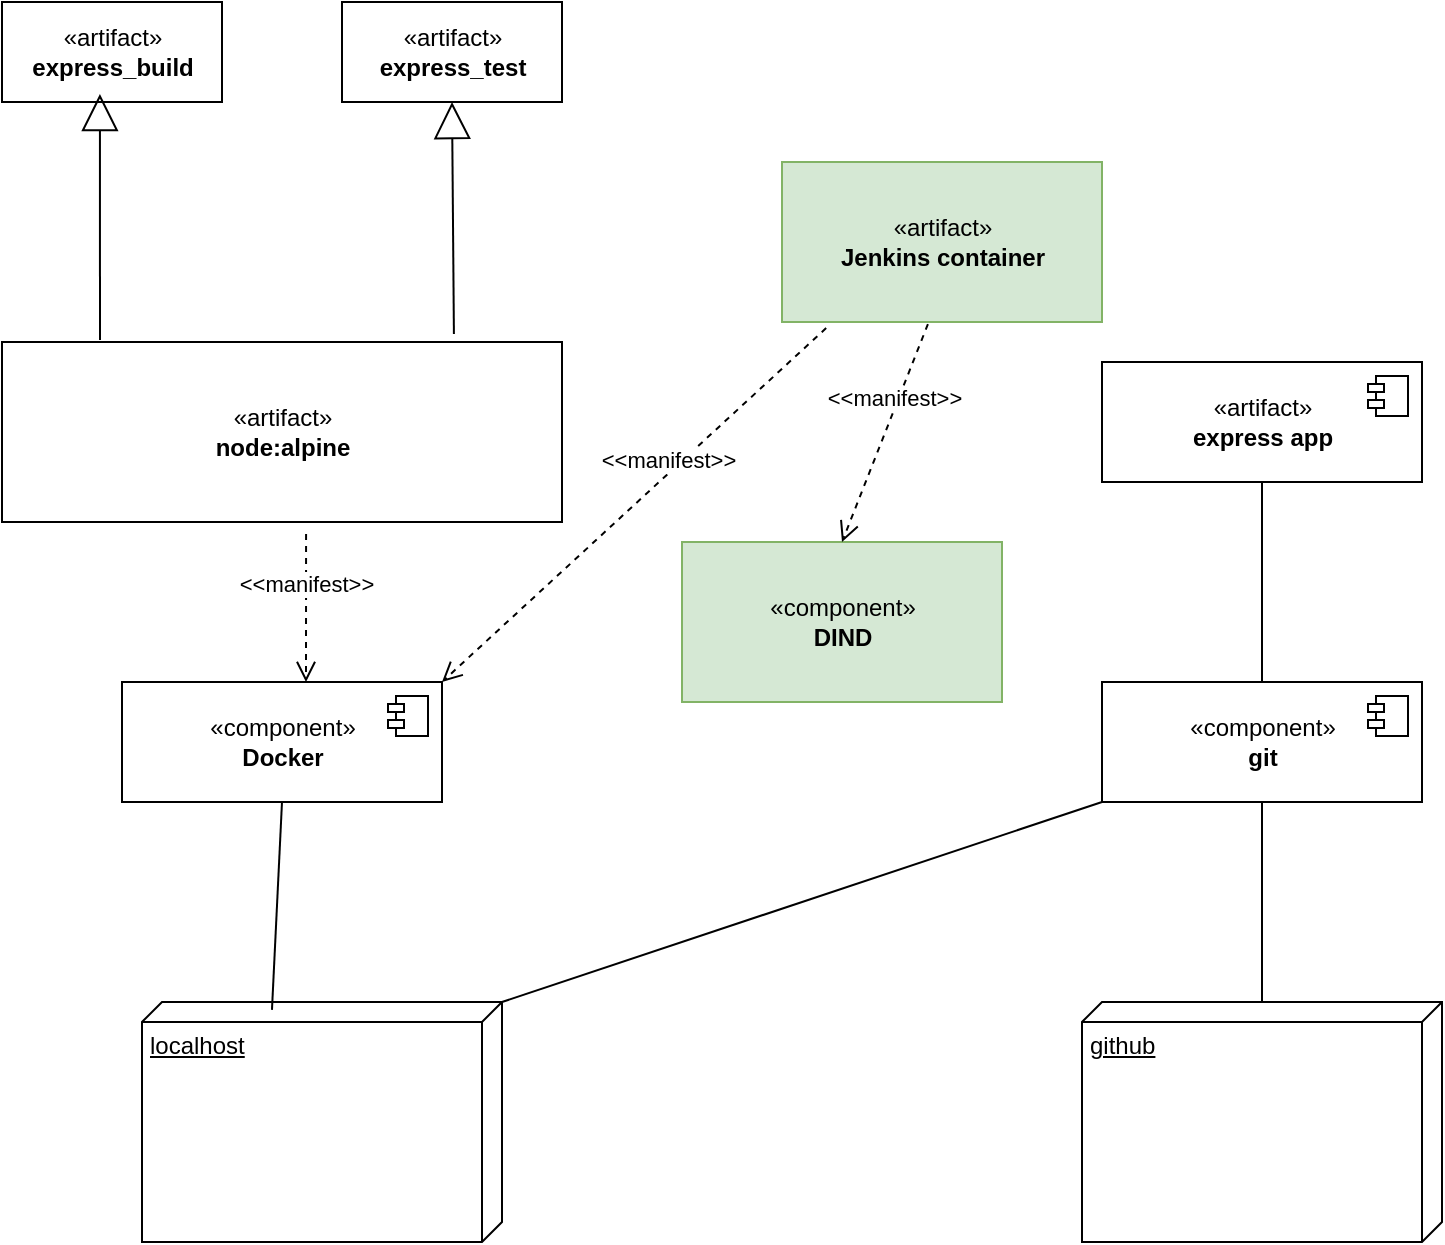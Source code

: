 <mxfile version="18.0.3" type="github">
  <diagram id="h6pFfzqSMLli_m01dqlZ" name="Page-1">
    <mxGraphModel dx="1422" dy="906" grid="1" gridSize="10" guides="1" tooltips="1" connect="1" arrows="1" fold="1" page="1" pageScale="1" pageWidth="827" pageHeight="1169" math="0" shadow="0">
      <root>
        <mxCell id="0" />
        <mxCell id="1" parent="0" />
        <mxCell id="oPCOlYAt7QM63Fq-ngoG-1" value="«artifact»&lt;br&gt;&lt;b&gt;Jenkins container&lt;/b&gt;" style="html=1;fillColor=#d5e8d4;strokeColor=#82b366;" parent="1" vertex="1">
          <mxGeometry x="430" y="200" width="160" height="80" as="geometry" />
        </mxCell>
        <mxCell id="oPCOlYAt7QM63Fq-ngoG-2" value="localhost" style="verticalAlign=top;align=left;spacingTop=8;spacingLeft=2;spacingRight=12;shape=cube;size=10;direction=south;fontStyle=4;html=1;" parent="1" vertex="1">
          <mxGeometry x="110" y="620" width="180" height="120" as="geometry" />
        </mxCell>
        <mxCell id="oPCOlYAt7QM63Fq-ngoG-3" value="github" style="verticalAlign=top;align=left;spacingTop=8;spacingLeft=2;spacingRight=12;shape=cube;size=10;direction=south;fontStyle=4;html=1;" parent="1" vertex="1">
          <mxGeometry x="580" y="620" width="180" height="120" as="geometry" />
        </mxCell>
        <mxCell id="oPCOlYAt7QM63Fq-ngoG-15" value="«component»&lt;br&gt;&lt;b&gt;DIND&lt;/b&gt;" style="html=1;fillColor=#d5e8d4;strokeColor=#82b366;" parent="1" vertex="1">
          <mxGeometry x="380" y="390" width="160" height="80" as="geometry" />
        </mxCell>
        <mxCell id="oPCOlYAt7QM63Fq-ngoG-22" value="«component»&lt;br&gt;&lt;b&gt;git&lt;/b&gt;" style="html=1;dropTarget=0;" parent="1" vertex="1">
          <mxGeometry x="590" y="460" width="160" height="60" as="geometry" />
        </mxCell>
        <mxCell id="oPCOlYAt7QM63Fq-ngoG-23" value="" style="shape=module;jettyWidth=8;jettyHeight=4;" parent="oPCOlYAt7QM63Fq-ngoG-22" vertex="1">
          <mxGeometry x="1" width="20" height="20" relative="1" as="geometry">
            <mxPoint x="-27" y="7" as="offset" />
          </mxGeometry>
        </mxCell>
        <mxCell id="oPCOlYAt7QM63Fq-ngoG-24" value="«artifact»&lt;br&gt;&lt;b&gt;express app&lt;/b&gt;" style="html=1;dropTarget=0;" parent="1" vertex="1">
          <mxGeometry x="590" y="300" width="160" height="60" as="geometry" />
        </mxCell>
        <mxCell id="oPCOlYAt7QM63Fq-ngoG-25" value="" style="shape=module;jettyWidth=8;jettyHeight=4;" parent="oPCOlYAt7QM63Fq-ngoG-24" vertex="1">
          <mxGeometry x="1" width="20" height="20" relative="1" as="geometry">
            <mxPoint x="-27" y="7" as="offset" />
          </mxGeometry>
        </mxCell>
        <mxCell id="oPCOlYAt7QM63Fq-ngoG-26" value="«component»&lt;br&gt;&lt;b&gt;Docker&lt;/b&gt;" style="html=1;dropTarget=0;" parent="1" vertex="1">
          <mxGeometry x="100" y="460" width="160" height="60" as="geometry" />
        </mxCell>
        <mxCell id="oPCOlYAt7QM63Fq-ngoG-27" value="" style="shape=module;jettyWidth=8;jettyHeight=4;" parent="oPCOlYAt7QM63Fq-ngoG-26" vertex="1">
          <mxGeometry x="1" width="20" height="20" relative="1" as="geometry">
            <mxPoint x="-27" y="7" as="offset" />
          </mxGeometry>
        </mxCell>
        <mxCell id="oPCOlYAt7QM63Fq-ngoG-29" value="«artifact»&lt;br&gt;&lt;b&gt;node:alpine&lt;/b&gt;" style="html=1;" parent="1" vertex="1">
          <mxGeometry x="40" y="290" width="280" height="90" as="geometry" />
        </mxCell>
        <mxCell id="oPCOlYAt7QM63Fq-ngoG-30" value="«artifact»&lt;br&gt;&lt;b&gt;express_build&lt;/b&gt;" style="html=1;" parent="1" vertex="1">
          <mxGeometry x="40" y="120" width="110" height="50" as="geometry" />
        </mxCell>
        <mxCell id="oPCOlYAt7QM63Fq-ngoG-31" value="«artifact»&lt;br&gt;&lt;b&gt;express_test&lt;/b&gt;" style="html=1;" parent="1" vertex="1">
          <mxGeometry x="210" y="120" width="110" height="50" as="geometry" />
        </mxCell>
        <mxCell id="oPCOlYAt7QM63Fq-ngoG-33" value="" style="endArrow=block;endSize=16;endFill=0;html=1;rounded=0;entryX=0.445;entryY=0.92;entryDx=0;entryDy=0;entryPerimeter=0;exitX=0.175;exitY=-0.011;exitDx=0;exitDy=0;exitPerimeter=0;" parent="1" source="oPCOlYAt7QM63Fq-ngoG-29" target="oPCOlYAt7QM63Fq-ngoG-30" edge="1">
          <mxGeometry width="160" relative="1" as="geometry">
            <mxPoint x="100" y="280" as="sourcePoint" />
            <mxPoint x="490" y="460" as="targetPoint" />
          </mxGeometry>
        </mxCell>
        <mxCell id="oPCOlYAt7QM63Fq-ngoG-34" value="" style="endArrow=block;endSize=16;endFill=0;html=1;rounded=0;entryX=0.5;entryY=1;entryDx=0;entryDy=0;exitX=0.807;exitY=-0.044;exitDx=0;exitDy=0;exitPerimeter=0;" parent="1" source="oPCOlYAt7QM63Fq-ngoG-29" target="oPCOlYAt7QM63Fq-ngoG-31" edge="1">
          <mxGeometry width="160" relative="1" as="geometry">
            <mxPoint x="99" y="299.01" as="sourcePoint" />
            <mxPoint x="98.95" y="176" as="targetPoint" />
          </mxGeometry>
        </mxCell>
        <mxCell id="oPCOlYAt7QM63Fq-ngoG-35" value="&amp;lt;&amp;lt;manifest&amp;gt;&amp;gt;" style="html=1;verticalAlign=bottom;endArrow=open;dashed=1;endSize=8;rounded=0;exitX=0.138;exitY=1.038;exitDx=0;exitDy=0;entryX=1;entryY=0;entryDx=0;entryDy=0;exitPerimeter=0;" parent="1" source="oPCOlYAt7QM63Fq-ngoG-1" target="oPCOlYAt7QM63Fq-ngoG-26" edge="1">
          <mxGeometry x="-0.164" y="1" relative="1" as="geometry">
            <mxPoint x="450" y="460" as="sourcePoint" />
            <mxPoint x="370" y="460" as="targetPoint" />
            <mxPoint as="offset" />
          </mxGeometry>
        </mxCell>
        <mxCell id="oPCOlYAt7QM63Fq-ngoG-36" value="&amp;lt;&amp;lt;manifest&amp;gt;&amp;gt;" style="html=1;verticalAlign=bottom;endArrow=open;dashed=1;endSize=8;rounded=0;exitX=0.543;exitY=1.067;exitDx=0;exitDy=0;exitPerimeter=0;" parent="1" source="oPCOlYAt7QM63Fq-ngoG-29" edge="1">
          <mxGeometry x="-0.082" relative="1" as="geometry">
            <mxPoint x="450" y="460" as="sourcePoint" />
            <mxPoint x="192" y="460" as="targetPoint" />
            <mxPoint as="offset" />
          </mxGeometry>
        </mxCell>
        <mxCell id="oPCOlYAt7QM63Fq-ngoG-37" value="&amp;lt;&amp;lt;manifest&amp;gt;&amp;gt;" style="html=1;verticalAlign=bottom;endArrow=open;dashed=1;endSize=8;rounded=0;exitX=0.456;exitY=1.013;exitDx=0;exitDy=0;entryX=0.5;entryY=0;entryDx=0;entryDy=0;exitPerimeter=0;" parent="1" source="oPCOlYAt7QM63Fq-ngoG-1" target="oPCOlYAt7QM63Fq-ngoG-15" edge="1">
          <mxGeometry x="-0.164" y="1" relative="1" as="geometry">
            <mxPoint x="412.08" y="383.04" as="sourcePoint" />
            <mxPoint x="270" y="470" as="targetPoint" />
            <mxPoint as="offset" />
          </mxGeometry>
        </mxCell>
        <mxCell id="oPCOlYAt7QM63Fq-ngoG-39" value="" style="endArrow=none;html=1;rounded=0;entryX=0.5;entryY=1;entryDx=0;entryDy=0;exitX=0.5;exitY=0;exitDx=0;exitDy=0;" parent="1" source="oPCOlYAt7QM63Fq-ngoG-22" target="oPCOlYAt7QM63Fq-ngoG-24" edge="1">
          <mxGeometry relative="1" as="geometry">
            <mxPoint x="400" y="600" as="sourcePoint" />
            <mxPoint x="560" y="600" as="targetPoint" />
          </mxGeometry>
        </mxCell>
        <mxCell id="oPCOlYAt7QM63Fq-ngoG-40" value="" style="endArrow=none;html=1;rounded=0;" parent="1" source="oPCOlYAt7QM63Fq-ngoG-3" edge="1">
          <mxGeometry relative="1" as="geometry">
            <mxPoint x="679.5" y="620" as="sourcePoint" />
            <mxPoint x="670" y="520" as="targetPoint" />
          </mxGeometry>
        </mxCell>
        <mxCell id="oPCOlYAt7QM63Fq-ngoG-42" value="" style="endArrow=none;html=1;rounded=0;entryX=0;entryY=0;entryDx=0;entryDy=0;exitX=0;exitY=1;exitDx=0;exitDy=0;entryPerimeter=0;" parent="1" source="oPCOlYAt7QM63Fq-ngoG-22" target="oPCOlYAt7QM63Fq-ngoG-2" edge="1">
          <mxGeometry relative="1" as="geometry">
            <mxPoint x="680" y="470" as="sourcePoint" />
            <mxPoint x="680" y="370" as="targetPoint" />
          </mxGeometry>
        </mxCell>
        <mxCell id="oPCOlYAt7QM63Fq-ngoG-43" value="" style="endArrow=none;html=1;rounded=0;entryX=0.5;entryY=1;entryDx=0;entryDy=0;exitX=0.033;exitY=0.639;exitDx=0;exitDy=0;exitPerimeter=0;" parent="1" source="oPCOlYAt7QM63Fq-ngoG-2" target="oPCOlYAt7QM63Fq-ngoG-26" edge="1">
          <mxGeometry relative="1" as="geometry">
            <mxPoint x="690" y="480" as="sourcePoint" />
            <mxPoint x="690" y="380" as="targetPoint" />
          </mxGeometry>
        </mxCell>
      </root>
    </mxGraphModel>
  </diagram>
</mxfile>
